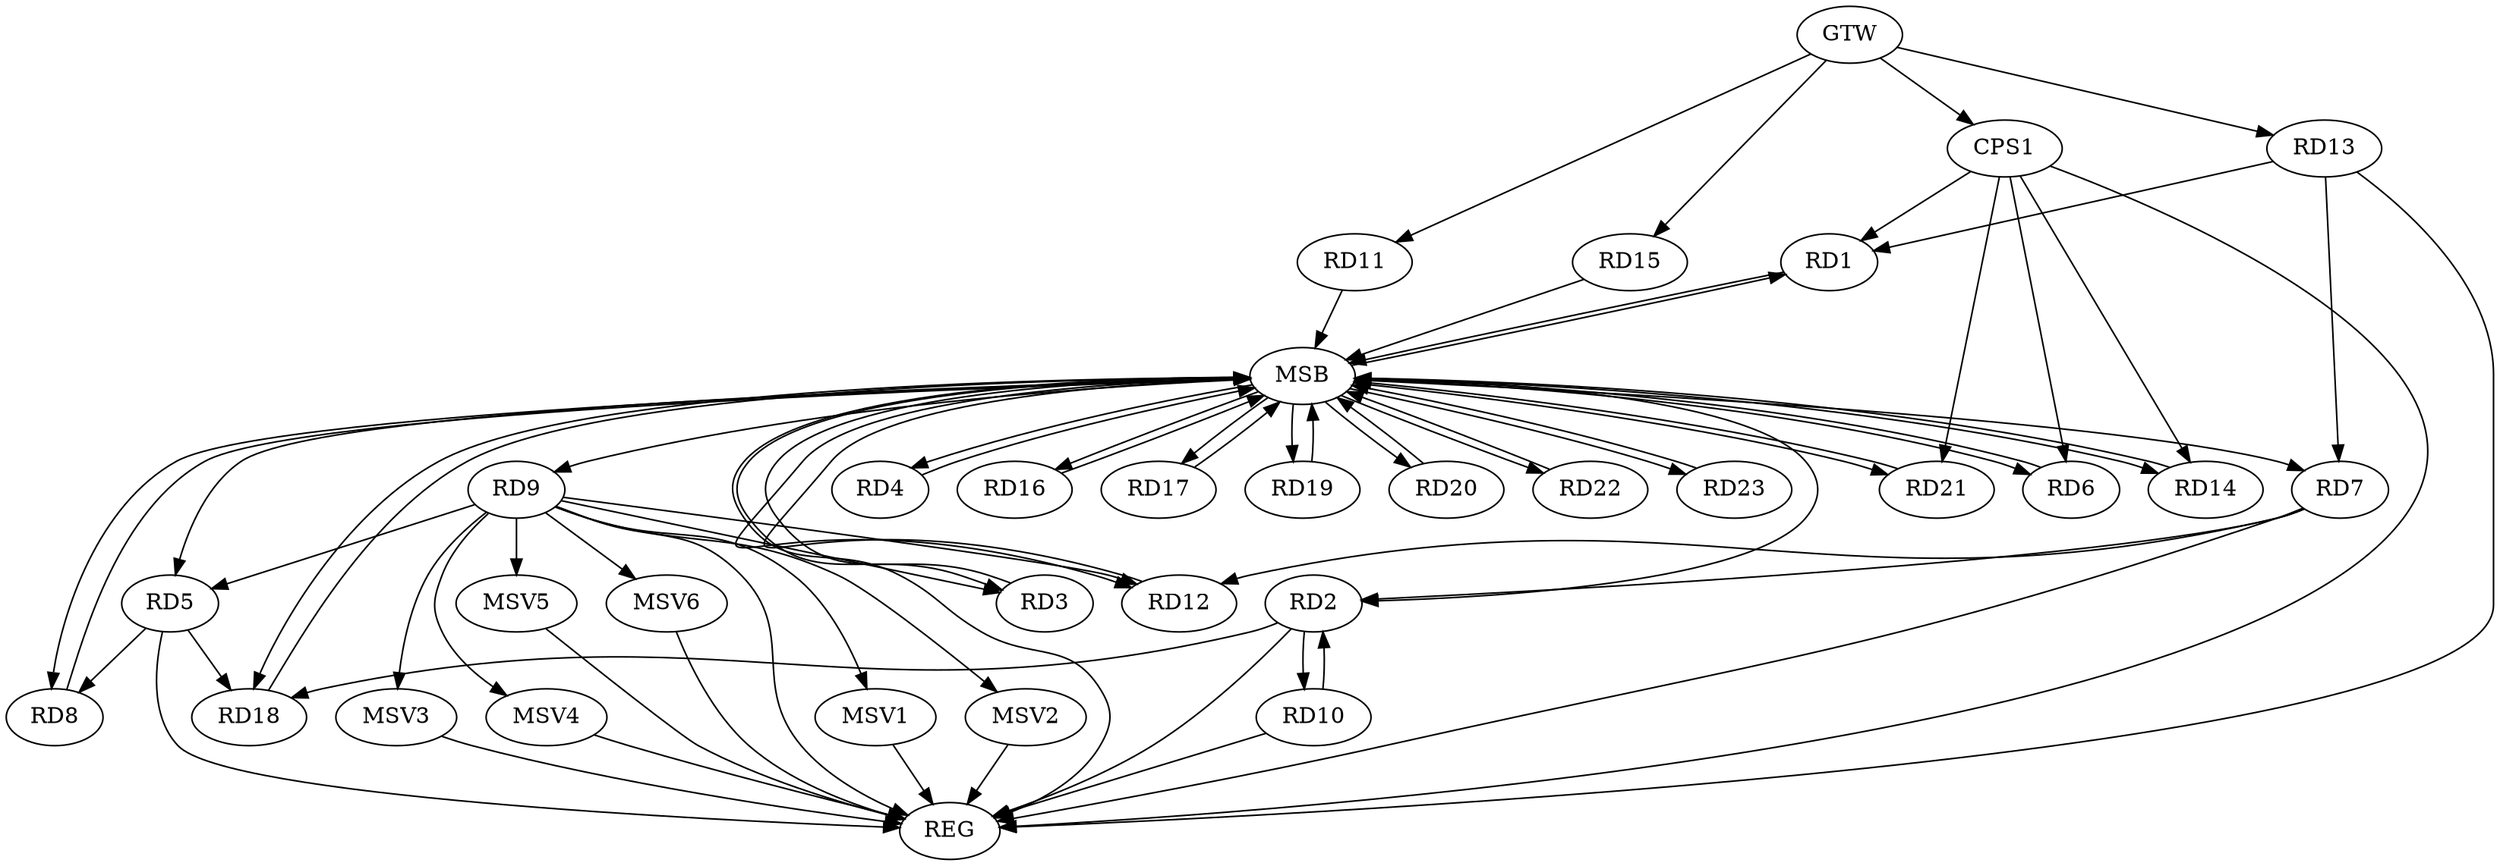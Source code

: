 strict digraph G {
  RD1 [ label="RD1" ];
  RD2 [ label="RD2" ];
  RD3 [ label="RD3" ];
  RD4 [ label="RD4" ];
  RD5 [ label="RD5" ];
  RD6 [ label="RD6" ];
  RD7 [ label="RD7" ];
  RD8 [ label="RD8" ];
  RD9 [ label="RD9" ];
  RD10 [ label="RD10" ];
  RD11 [ label="RD11" ];
  RD12 [ label="RD12" ];
  RD13 [ label="RD13" ];
  RD14 [ label="RD14" ];
  RD15 [ label="RD15" ];
  RD16 [ label="RD16" ];
  RD17 [ label="RD17" ];
  RD18 [ label="RD18" ];
  RD19 [ label="RD19" ];
  RD20 [ label="RD20" ];
  RD21 [ label="RD21" ];
  RD22 [ label="RD22" ];
  RD23 [ label="RD23" ];
  CPS1 [ label="CPS1" ];
  GTW [ label="GTW" ];
  REG [ label="REG" ];
  MSB [ label="MSB" ];
  MSV1 [ label="MSV1" ];
  MSV2 [ label="MSV2" ];
  MSV3 [ label="MSV3" ];
  MSV4 [ label="MSV4" ];
  MSV5 [ label="MSV5" ];
  MSV6 [ label="MSV6" ];
  RD13 -> RD1;
  RD7 -> RD2;
  RD2 -> RD10;
  RD10 -> RD2;
  RD2 -> RD18;
  RD9 -> RD3;
  RD5 -> RD8;
  RD9 -> RD5;
  RD5 -> RD18;
  RD7 -> RD12;
  RD13 -> RD7;
  RD9 -> RD12;
  CPS1 -> RD6;
  CPS1 -> RD21;
  CPS1 -> RD1;
  CPS1 -> RD14;
  GTW -> RD11;
  GTW -> RD13;
  GTW -> RD15;
  GTW -> CPS1;
  RD2 -> REG;
  RD5 -> REG;
  RD7 -> REG;
  RD9 -> REG;
  RD10 -> REG;
  RD13 -> REG;
  CPS1 -> REG;
  RD1 -> MSB;
  MSB -> RD5;
  MSB -> RD12;
  MSB -> RD16;
  MSB -> REG;
  RD3 -> MSB;
  MSB -> RD6;
  MSB -> RD9;
  RD4 -> MSB;
  MSB -> RD1;
  MSB -> RD8;
  RD6 -> MSB;
  RD8 -> MSB;
  MSB -> RD3;
  MSB -> RD7;
  MSB -> RD14;
  RD11 -> MSB;
  MSB -> RD2;
  MSB -> RD4;
  MSB -> RD17;
  RD12 -> MSB;
  MSB -> RD18;
  MSB -> RD19;
  RD14 -> MSB;
  MSB -> RD21;
  RD15 -> MSB;
  RD16 -> MSB;
  MSB -> RD23;
  RD17 -> MSB;
  RD18 -> MSB;
  MSB -> RD22;
  RD19 -> MSB;
  RD20 -> MSB;
  RD21 -> MSB;
  RD22 -> MSB;
  MSB -> RD20;
  RD23 -> MSB;
  RD9 -> MSV1;
  MSV1 -> REG;
  RD9 -> MSV2;
  MSV2 -> REG;
  RD9 -> MSV3;
  MSV3 -> REG;
  RD9 -> MSV4;
  MSV4 -> REG;
  RD9 -> MSV5;
  RD9 -> MSV6;
  MSV5 -> REG;
  MSV6 -> REG;
}
